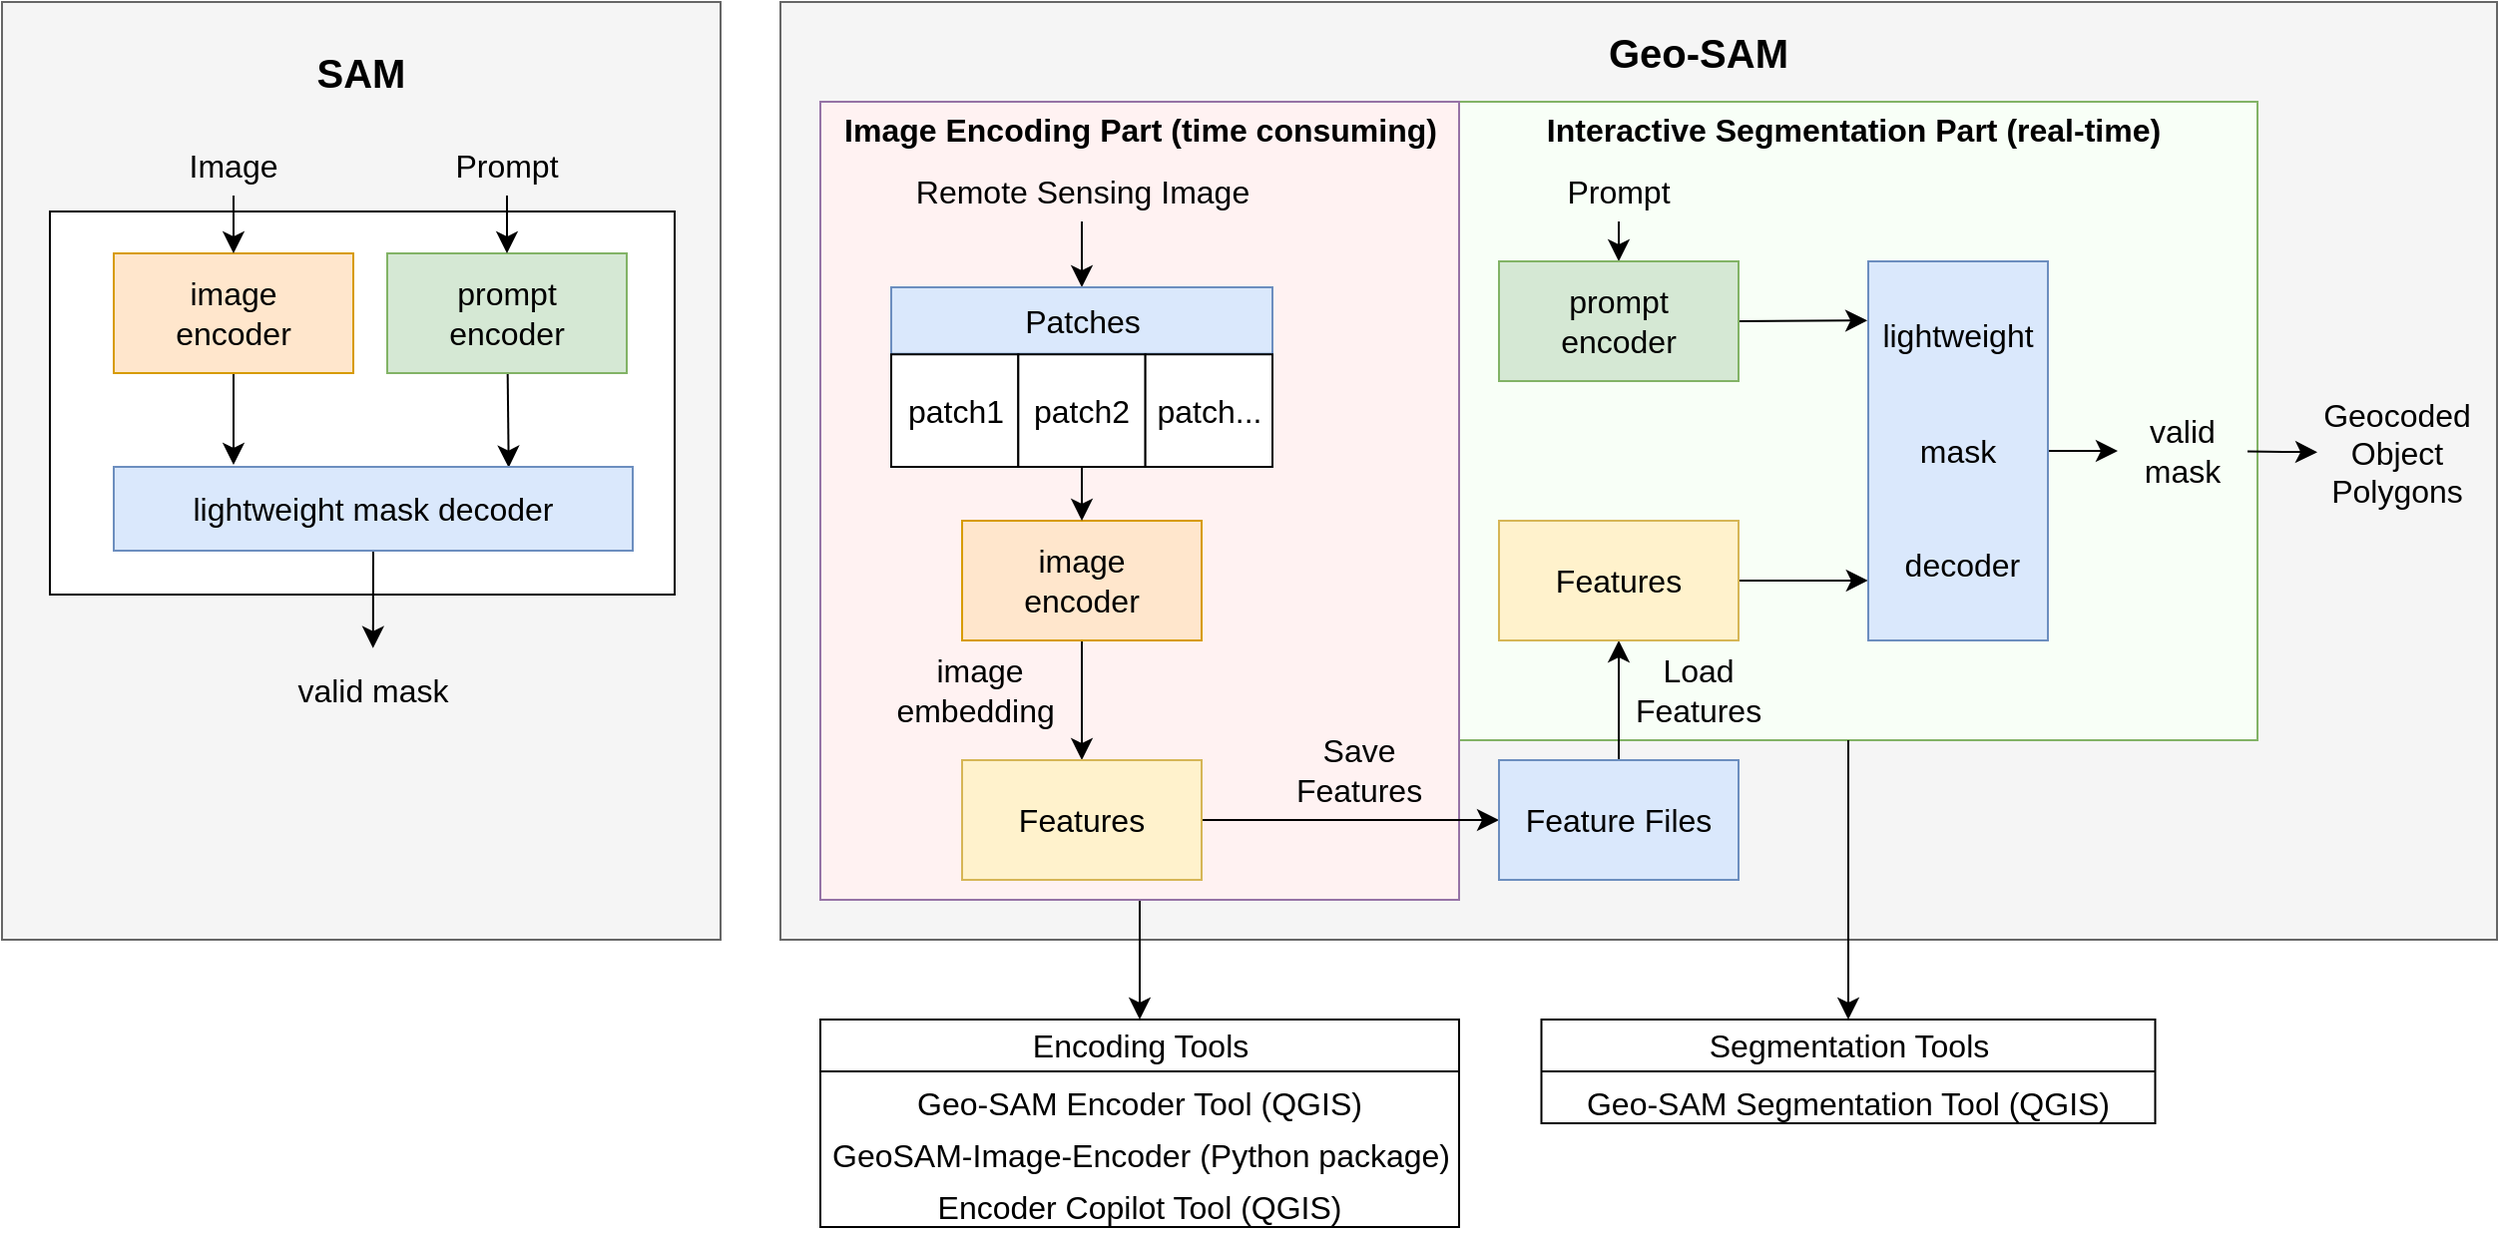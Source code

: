 <mxfile version="21.6.5" type="device">
  <diagram name="第 1 页" id="Qk4crZJXrgiV5HGb2PUo">
    <mxGraphModel dx="1834" dy="1286" grid="1" gridSize="10" guides="1" tooltips="1" connect="1" arrows="1" fold="1" page="0" pageScale="1" pageWidth="827" pageHeight="1169" math="0" shadow="0">
      <root>
        <mxCell id="0" />
        <mxCell id="1" parent="0" />
        <mxCell id="8PEj8mDurR05MUQ0729d-100" value="" style="rounded=0;whiteSpace=wrap;html=1;fontSize=16;fillColor=#f5f5f5;fontColor=#333333;strokeColor=#666666;" parent="1" vertex="1">
          <mxGeometry x="320" y="-40" width="860" height="470" as="geometry" />
        </mxCell>
        <mxCell id="8PEj8mDurR05MUQ0729d-99" value="" style="rounded=0;whiteSpace=wrap;html=1;fontSize=16;fillColor=#f5f5f5;fontColor=#333333;strokeColor=#666666;" parent="1" vertex="1">
          <mxGeometry x="-70" y="-40" width="360" height="470" as="geometry" />
        </mxCell>
        <mxCell id="8PEj8mDurR05MUQ0729d-81" value="" style="rounded=0;whiteSpace=wrap;html=1;fontSize=16;fillColor=#F8FFF7;strokeColor=#82b366;" parent="1" vertex="1">
          <mxGeometry x="650" y="10" width="410" height="320" as="geometry" />
        </mxCell>
        <mxCell id="8PEj8mDurR05MUQ0729d-89" style="edgeStyle=none;curved=1;rounded=0;orthogonalLoop=1;jettySize=auto;html=1;entryX=0.5;entryY=0;entryDx=0;entryDy=0;fontSize=12;startSize=8;endSize=8;" parent="1" source="8PEj8mDurR05MUQ0729d-82" target="8PEj8mDurR05MUQ0729d-85" edge="1">
          <mxGeometry relative="1" as="geometry" />
        </mxCell>
        <mxCell id="8PEj8mDurR05MUQ0729d-82" value="" style="rounded=0;whiteSpace=wrap;html=1;fontSize=16;fillColor=#FFF2F2;strokeColor=#9673a6;" parent="1" vertex="1">
          <mxGeometry x="340" y="10" width="320" height="400" as="geometry" />
        </mxCell>
        <mxCell id="8PEj8mDurR05MUQ0729d-93" style="edgeStyle=none;curved=1;rounded=0;orthogonalLoop=1;jettySize=auto;html=1;entryX=0.5;entryY=0;entryDx=0;entryDy=0;fontSize=12;startSize=8;endSize=8;" parent="1" source="8PEj8mDurR05MUQ0729d-81" target="8PEj8mDurR05MUQ0729d-90" edge="1">
          <mxGeometry relative="1" as="geometry" />
        </mxCell>
        <mxCell id="8PEj8mDurR05MUQ0729d-14" value="" style="rounded=0;whiteSpace=wrap;html=1;fontSize=16;" parent="1" vertex="1">
          <mxGeometry x="-46" y="65" width="313" height="192" as="geometry" />
        </mxCell>
        <mxCell id="8PEj8mDurR05MUQ0729d-19" style="edgeStyle=none;curved=1;rounded=0;orthogonalLoop=1;jettySize=auto;html=1;fontSize=12;startSize=8;endSize=8;entryX=0.761;entryY=0.008;entryDx=0;entryDy=0;entryPerimeter=0;" parent="1" source="8PEj8mDurR05MUQ0729d-15" target="8PEj8mDurR05MUQ0729d-17" edge="1">
          <mxGeometry relative="1" as="geometry" />
        </mxCell>
        <mxCell id="8PEj8mDurR05MUQ0729d-15" value="prompt&lt;br&gt;encoder" style="rounded=0;whiteSpace=wrap;html=1;fontSize=16;fillColor=#d5e8d4;strokeColor=#82b366;" parent="1" vertex="1">
          <mxGeometry x="123" y="86" width="120" height="60" as="geometry" />
        </mxCell>
        <mxCell id="8PEj8mDurR05MUQ0729d-18" style="edgeStyle=none;curved=1;rounded=0;orthogonalLoop=1;jettySize=auto;html=1;exitX=0.5;exitY=1;exitDx=0;exitDy=0;fontSize=12;startSize=8;endSize=8;" parent="1" source="8PEj8mDurR05MUQ0729d-16" edge="1">
          <mxGeometry relative="1" as="geometry">
            <mxPoint x="46" y="192" as="targetPoint" />
          </mxGeometry>
        </mxCell>
        <mxCell id="8PEj8mDurR05MUQ0729d-16" value="image&lt;br&gt;encoder" style="rounded=0;whiteSpace=wrap;html=1;fontSize=16;fillColor=#ffe6cc;strokeColor=#d79b00;" parent="1" vertex="1">
          <mxGeometry x="-14" y="86" width="120" height="60" as="geometry" />
        </mxCell>
        <mxCell id="8PEj8mDurR05MUQ0729d-24" style="edgeStyle=none;curved=1;rounded=0;orthogonalLoop=1;jettySize=auto;html=1;exitX=0.5;exitY=1;exitDx=0;exitDy=0;fontSize=12;startSize=8;endSize=8;" parent="1" source="8PEj8mDurR05MUQ0729d-17" edge="1">
          <mxGeometry relative="1" as="geometry">
            <mxPoint x="115.897" y="283.837" as="targetPoint" />
          </mxGeometry>
        </mxCell>
        <mxCell id="8PEj8mDurR05MUQ0729d-17" value="lightweight mask decoder" style="rounded=0;whiteSpace=wrap;html=1;fontSize=16;fillColor=#dae8fc;strokeColor=#6c8ebf;" parent="1" vertex="1">
          <mxGeometry x="-14" y="193" width="260" height="42" as="geometry" />
        </mxCell>
        <mxCell id="8PEj8mDurR05MUQ0729d-21" style="edgeStyle=none;curved=1;rounded=0;orthogonalLoop=1;jettySize=auto;html=1;entryX=0.5;entryY=0;entryDx=0;entryDy=0;fontSize=12;startSize=8;endSize=8;" parent="1" source="8PEj8mDurR05MUQ0729d-20" target="8PEj8mDurR05MUQ0729d-16" edge="1">
          <mxGeometry relative="1" as="geometry" />
        </mxCell>
        <mxCell id="8PEj8mDurR05MUQ0729d-20" value="Image" style="text;html=1;strokeColor=none;fillColor=none;align=center;verticalAlign=middle;whiteSpace=wrap;rounded=0;fontSize=16;" parent="1" vertex="1">
          <mxGeometry x="16" y="27" width="60" height="30" as="geometry" />
        </mxCell>
        <mxCell id="8PEj8mDurR05MUQ0729d-23" style="edgeStyle=none;curved=1;rounded=0;orthogonalLoop=1;jettySize=auto;html=1;entryX=0.5;entryY=0;entryDx=0;entryDy=0;fontSize=12;startSize=8;endSize=8;" parent="1" source="8PEj8mDurR05MUQ0729d-22" target="8PEj8mDurR05MUQ0729d-15" edge="1">
          <mxGeometry relative="1" as="geometry" />
        </mxCell>
        <mxCell id="8PEj8mDurR05MUQ0729d-22" value="Prompt" style="text;html=1;strokeColor=none;fillColor=none;align=center;verticalAlign=middle;whiteSpace=wrap;rounded=0;fontSize=16;" parent="1" vertex="1">
          <mxGeometry x="153" y="27" width="60" height="30" as="geometry" />
        </mxCell>
        <mxCell id="8PEj8mDurR05MUQ0729d-25" value="valid mask" style="text;html=1;strokeColor=none;fillColor=none;align=center;verticalAlign=middle;whiteSpace=wrap;rounded=0;fontSize=16;" parent="1" vertex="1">
          <mxGeometry x="56" y="290" width="120" height="30" as="geometry" />
        </mxCell>
        <mxCell id="8PEj8mDurR05MUQ0729d-67" style="edgeStyle=none;curved=1;rounded=0;orthogonalLoop=1;jettySize=auto;html=1;entryX=0.5;entryY=0;entryDx=0;entryDy=0;fontSize=12;startSize=8;endSize=8;" parent="1" source="8PEj8mDurR05MUQ0729d-38" target="8PEj8mDurR05MUQ0729d-63" edge="1">
          <mxGeometry relative="1" as="geometry" />
        </mxCell>
        <mxCell id="8PEj8mDurR05MUQ0729d-38" value="image&lt;br&gt;encoder" style="rounded=0;whiteSpace=wrap;html=1;fontSize=16;fillColor=#ffe6cc;strokeColor=#d79b00;" parent="1" vertex="1">
          <mxGeometry x="411.01" y="220" width="120" height="60" as="geometry" />
        </mxCell>
        <mxCell id="8PEj8mDurR05MUQ0729d-39" style="edgeStyle=none;curved=1;rounded=0;orthogonalLoop=1;jettySize=auto;html=1;fontSize=12;startSize=8;endSize=8;entryX=0.5;entryY=0;entryDx=0;entryDy=0;" parent="1" source="8PEj8mDurR05MUQ0729d-40" target="8PEj8mDurR05MUQ0729d-58" edge="1">
          <mxGeometry relative="1" as="geometry">
            <mxPoint x="472" y="86" as="targetPoint" />
          </mxGeometry>
        </mxCell>
        <mxCell id="8PEj8mDurR05MUQ0729d-40" value="Remote Sensing Image" style="text;html=1;strokeColor=none;fillColor=none;align=center;verticalAlign=middle;whiteSpace=wrap;rounded=0;fontSize=16;" parent="1" vertex="1">
          <mxGeometry x="376.51" y="40" width="189" height="30" as="geometry" />
        </mxCell>
        <mxCell id="8PEj8mDurR05MUQ0729d-59" value="" style="group" parent="1" vertex="1" connectable="0">
          <mxGeometry x="375.5" y="103" width="191" height="90" as="geometry" />
        </mxCell>
        <mxCell id="8PEj8mDurR05MUQ0729d-58" value="Patches" style="rounded=0;whiteSpace=wrap;html=1;fontSize=16;fillColor=#dae8fc;strokeColor=#6c8ebf;" parent="8PEj8mDurR05MUQ0729d-59" vertex="1">
          <mxGeometry width="190.996" height="33.333" as="geometry" />
        </mxCell>
        <mxCell id="8PEj8mDurR05MUQ0729d-53" value="patch1" style="html=1;whiteSpace=wrap;fontSize=16;" parent="8PEj8mDurR05MUQ0729d-59" vertex="1">
          <mxGeometry y="33.615" width="63.675" height="56.385" as="geometry" />
        </mxCell>
        <mxCell id="8PEj8mDurR05MUQ0729d-54" value="patch2" style="html=1;whiteSpace=wrap;fontSize=16;" parent="8PEj8mDurR05MUQ0729d-59" vertex="1">
          <mxGeometry x="63.675" y="33.615" width="63.675" height="56.385" as="geometry" />
        </mxCell>
        <mxCell id="8PEj8mDurR05MUQ0729d-55" value="patch..." style="html=1;whiteSpace=wrap;fontSize=16;" parent="8PEj8mDurR05MUQ0729d-59" vertex="1">
          <mxGeometry x="127.325" y="33.615" width="63.675" height="56.385" as="geometry" />
        </mxCell>
        <mxCell id="8PEj8mDurR05MUQ0729d-60" style="edgeStyle=none;curved=1;rounded=0;orthogonalLoop=1;jettySize=auto;html=1;fontSize=12;startSize=8;endSize=8;entryX=0.5;entryY=0;entryDx=0;entryDy=0;" parent="1" source="8PEj8mDurR05MUQ0729d-54" target="8PEj8mDurR05MUQ0729d-38" edge="1">
          <mxGeometry relative="1" as="geometry">
            <mxPoint x="473" y="340" as="targetPoint" />
          </mxGeometry>
        </mxCell>
        <mxCell id="8PEj8mDurR05MUQ0729d-71" value="" style="edgeStyle=none;curved=1;rounded=0;orthogonalLoop=1;jettySize=auto;html=1;fontSize=12;startSize=8;endSize=8;" parent="1" source="8PEj8mDurR05MUQ0729d-63" target="8PEj8mDurR05MUQ0729d-70" edge="1">
          <mxGeometry relative="1" as="geometry" />
        </mxCell>
        <mxCell id="8PEj8mDurR05MUQ0729d-63" value="Features" style="rounded=0;whiteSpace=wrap;html=1;fontSize=16;fillColor=#fff2cc;strokeColor=#d6b656;" parent="1" vertex="1">
          <mxGeometry x="411" y="340" width="120" height="60" as="geometry" />
        </mxCell>
        <mxCell id="8PEj8mDurR05MUQ0729d-66" style="edgeStyle=none;curved=1;rounded=0;orthogonalLoop=1;jettySize=auto;html=1;entryX=0.5;entryY=0;entryDx=0;entryDy=0;fontSize=12;startSize=8;endSize=8;" parent="1" source="8PEj8mDurR05MUQ0729d-64" target="8PEj8mDurR05MUQ0729d-65" edge="1">
          <mxGeometry relative="1" as="geometry" />
        </mxCell>
        <mxCell id="8PEj8mDurR05MUQ0729d-64" value="Prompt" style="text;html=1;strokeColor=none;fillColor=none;align=center;verticalAlign=middle;whiteSpace=wrap;rounded=0;fontSize=16;" parent="1" vertex="1">
          <mxGeometry x="710" y="40" width="60" height="30" as="geometry" />
        </mxCell>
        <mxCell id="8PEj8mDurR05MUQ0729d-79" style="edgeStyle=none;curved=1;rounded=0;orthogonalLoop=1;jettySize=auto;html=1;exitX=1;exitY=0.5;exitDx=0;exitDy=0;entryX=-0.005;entryY=0.156;entryDx=0;entryDy=0;entryPerimeter=0;fontSize=12;startSize=8;endSize=8;" parent="1" source="8PEj8mDurR05MUQ0729d-65" target="8PEj8mDurR05MUQ0729d-78" edge="1">
          <mxGeometry relative="1" as="geometry" />
        </mxCell>
        <mxCell id="8PEj8mDurR05MUQ0729d-65" value="prompt&lt;br&gt;encoder" style="rounded=0;whiteSpace=wrap;html=1;fontSize=16;fillColor=#d5e8d4;strokeColor=#82b366;" parent="1" vertex="1">
          <mxGeometry x="680" y="90" width="120" height="60" as="geometry" />
        </mxCell>
        <mxCell id="8PEj8mDurR05MUQ0729d-68" value="image embedding&amp;nbsp;" style="text;html=1;strokeColor=none;fillColor=none;align=center;verticalAlign=middle;whiteSpace=wrap;rounded=0;fontSize=16;" parent="1" vertex="1">
          <mxGeometry x="390" y="290" width="60" height="30" as="geometry" />
        </mxCell>
        <mxCell id="8PEj8mDurR05MUQ0729d-76" value="" style="edgeStyle=none;curved=1;rounded=0;orthogonalLoop=1;jettySize=auto;html=1;fontSize=12;startSize=8;endSize=8;entryX=0.5;entryY=1;entryDx=0;entryDy=0;" parent="1" source="8PEj8mDurR05MUQ0729d-70" target="8PEj8mDurR05MUQ0729d-75" edge="1">
          <mxGeometry relative="1" as="geometry">
            <mxPoint x="740" y="270" as="targetPoint" />
          </mxGeometry>
        </mxCell>
        <mxCell id="8PEj8mDurR05MUQ0729d-70" value="Feature Files" style="whiteSpace=wrap;html=1;fontSize=16;rounded=0;fillColor=#dae8fc;strokeColor=#6c8ebf;" parent="1" vertex="1">
          <mxGeometry x="680" y="340" width="120" height="60" as="geometry" />
        </mxCell>
        <mxCell id="8PEj8mDurR05MUQ0729d-72" value="Save Features" style="text;html=1;strokeColor=none;fillColor=none;align=center;verticalAlign=middle;whiteSpace=wrap;rounded=0;fontSize=16;" parent="1" vertex="1">
          <mxGeometry x="580" y="330" width="60" height="30" as="geometry" />
        </mxCell>
        <mxCell id="8PEj8mDurR05MUQ0729d-80" style="edgeStyle=none;curved=1;rounded=0;orthogonalLoop=1;jettySize=auto;html=1;entryX=-0.001;entryY=0.842;entryDx=0;entryDy=0;entryPerimeter=0;fontSize=12;startSize=8;endSize=8;" parent="1" source="8PEj8mDurR05MUQ0729d-75" target="8PEj8mDurR05MUQ0729d-78" edge="1">
          <mxGeometry relative="1" as="geometry" />
        </mxCell>
        <mxCell id="8PEj8mDurR05MUQ0729d-75" value="Features" style="whiteSpace=wrap;html=1;fontSize=16;fillColor=#fff2cc;strokeColor=#d6b656;rounded=0;" parent="1" vertex="1">
          <mxGeometry x="680" y="220" width="120" height="60" as="geometry" />
        </mxCell>
        <mxCell id="8PEj8mDurR05MUQ0729d-77" value="Load&lt;br&gt;Features" style="text;html=1;strokeColor=none;fillColor=none;align=center;verticalAlign=middle;whiteSpace=wrap;rounded=0;fontSize=16;" parent="1" vertex="1">
          <mxGeometry x="750" y="290" width="60" height="30" as="geometry" />
        </mxCell>
        <mxCell id="8PEj8mDurR05MUQ0729d-84" style="edgeStyle=none;curved=1;rounded=0;orthogonalLoop=1;jettySize=auto;html=1;fontSize=12;startSize=8;endSize=8;" parent="1" source="8PEj8mDurR05MUQ0729d-78" target="8PEj8mDurR05MUQ0729d-83" edge="1">
          <mxGeometry relative="1" as="geometry" />
        </mxCell>
        <mxCell id="8PEj8mDurR05MUQ0729d-78" value="lightweight &lt;br&gt;&lt;br&gt;&lt;br&gt;mask&lt;br&gt;&lt;br&gt;&lt;br&gt;&amp;nbsp;decoder" style="rounded=0;whiteSpace=wrap;html=1;fontSize=16;fillColor=#dae8fc;strokeColor=#6c8ebf;" parent="1" vertex="1">
          <mxGeometry x="865" y="90" width="90" height="190" as="geometry" />
        </mxCell>
        <mxCell id="8PEj8mDurR05MUQ0729d-97" value="" style="edgeStyle=none;curved=1;rounded=0;orthogonalLoop=1;jettySize=auto;html=1;fontSize=12;startSize=8;endSize=8;" parent="1" source="8PEj8mDurR05MUQ0729d-83" target="8PEj8mDurR05MUQ0729d-96" edge="1">
          <mxGeometry relative="1" as="geometry" />
        </mxCell>
        <mxCell id="8PEj8mDurR05MUQ0729d-83" value="valid &lt;br&gt;mask" style="text;html=1;strokeColor=none;fillColor=none;align=center;verticalAlign=middle;whiteSpace=wrap;rounded=0;fontSize=16;" parent="1" vertex="1">
          <mxGeometry x="990" y="145" width="65" height="80" as="geometry" />
        </mxCell>
        <mxCell id="8PEj8mDurR05MUQ0729d-85" value="Encoding Tools" style="swimlane;fontStyle=0;childLayout=stackLayout;horizontal=1;startSize=26;fillColor=none;horizontalStack=0;resizeParent=1;resizeParentMax=0;resizeLast=0;collapsible=1;marginBottom=0;html=1;fontSize=16;" parent="1" vertex="1">
          <mxGeometry x="340" y="470" width="320" height="104" as="geometry" />
        </mxCell>
        <mxCell id="8PEj8mDurR05MUQ0729d-86" value="Geo-SAM Encoder Tool (QGIS)" style="text;strokeColor=none;fillColor=none;align=center;verticalAlign=top;spacingLeft=4;spacingRight=4;overflow=hidden;rotatable=0;points=[[0,0.5],[1,0.5]];portConstraint=eastwest;whiteSpace=wrap;html=1;fontSize=16;" parent="8PEj8mDurR05MUQ0729d-85" vertex="1">
          <mxGeometry y="26" width="320" height="26" as="geometry" />
        </mxCell>
        <mxCell id="8PEj8mDurR05MUQ0729d-87" value="GeoSAM-Image-Encoder (Python package)" style="text;strokeColor=none;fillColor=none;align=left;verticalAlign=top;spacingLeft=4;spacingRight=4;overflow=hidden;rotatable=0;points=[[0,0.5],[1,0.5]];portConstraint=eastwest;whiteSpace=wrap;html=1;fontSize=16;" parent="8PEj8mDurR05MUQ0729d-85" vertex="1">
          <mxGeometry y="52" width="320" height="26" as="geometry" />
        </mxCell>
        <mxCell id="8PEj8mDurR05MUQ0729d-98" value="Encoder Copilot Tool (QGIS)" style="text;strokeColor=none;fillColor=none;align=center;verticalAlign=top;spacingLeft=4;spacingRight=4;overflow=hidden;rotatable=0;points=[[0,0.5],[1,0.5]];portConstraint=eastwest;whiteSpace=wrap;html=1;fontSize=16;" parent="8PEj8mDurR05MUQ0729d-85" vertex="1">
          <mxGeometry y="78" width="320" height="26" as="geometry" />
        </mxCell>
        <mxCell id="8PEj8mDurR05MUQ0729d-90" value="Segmentation Tools" style="swimlane;fontStyle=0;childLayout=stackLayout;horizontal=1;startSize=26;fillColor=none;horizontalStack=0;resizeParent=1;resizeParentMax=0;resizeLast=0;collapsible=1;marginBottom=0;html=1;fontSize=16;" parent="1" vertex="1">
          <mxGeometry x="701.25" y="470" width="307.5" height="52" as="geometry" />
        </mxCell>
        <mxCell id="8PEj8mDurR05MUQ0729d-91" value="Geo-SAM Segmentation Tool (QGIS)" style="text;strokeColor=none;fillColor=none;align=center;verticalAlign=top;spacingLeft=4;spacingRight=4;overflow=hidden;rotatable=0;points=[[0,0.5],[1,0.5]];portConstraint=eastwest;whiteSpace=wrap;html=1;fontSize=16;" parent="8PEj8mDurR05MUQ0729d-90" vertex="1">
          <mxGeometry y="26" width="307.5" height="26" as="geometry" />
        </mxCell>
        <mxCell id="8PEj8mDurR05MUQ0729d-94" value="Image Encoding Part (time consuming)" style="text;strokeColor=none;fillColor=none;html=1;fontSize=16;fontStyle=1;verticalAlign=middle;align=center;" parent="1" vertex="1">
          <mxGeometry x="345" width="310" height="47" as="geometry" />
        </mxCell>
        <mxCell id="8PEj8mDurR05MUQ0729d-95" value="&amp;nbsp;Interactive Segmentation&amp;nbsp;Part (real-time)" style="text;strokeColor=none;fillColor=none;html=1;fontSize=16;fontStyle=1;verticalAlign=middle;align=center;" parent="1" vertex="1">
          <mxGeometry x="697.5" width="315" height="47" as="geometry" />
        </mxCell>
        <mxCell id="8PEj8mDurR05MUQ0729d-96" value="Geocoded&lt;br&gt;Object&lt;br&gt;Polygons" style="text;html=1;strokeColor=none;fillColor=none;align=center;verticalAlign=middle;whiteSpace=wrap;rounded=0;fontSize=16;" parent="1" vertex="1">
          <mxGeometry x="1090" y="146" width="80" height="80" as="geometry" />
        </mxCell>
        <mxCell id="8PEj8mDurR05MUQ0729d-101" value="SAM" style="text;html=1;strokeColor=none;fillColor=none;align=center;verticalAlign=middle;whiteSpace=wrap;rounded=0;fontSize=20;fontStyle=1" parent="1" vertex="1">
          <mxGeometry x="80" y="-20" width="60" height="30" as="geometry" />
        </mxCell>
        <mxCell id="8PEj8mDurR05MUQ0729d-102" value="Geo-SAM" style="text;html=1;strokeColor=none;fillColor=none;align=center;verticalAlign=middle;whiteSpace=wrap;rounded=0;fontSize=20;fontStyle=1" parent="1" vertex="1">
          <mxGeometry x="670" y="-30" width="220" height="30" as="geometry" />
        </mxCell>
      </root>
    </mxGraphModel>
  </diagram>
</mxfile>
